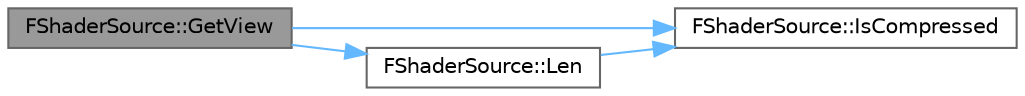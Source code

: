 digraph "FShaderSource::GetView"
{
 // INTERACTIVE_SVG=YES
 // LATEX_PDF_SIZE
  bgcolor="transparent";
  edge [fontname=Helvetica,fontsize=10,labelfontname=Helvetica,labelfontsize=10];
  node [fontname=Helvetica,fontsize=10,shape=box,height=0.2,width=0.4];
  rankdir="LR";
  Node1 [id="Node000001",label="FShaderSource::GetView",height=0.2,width=0.4,color="gray40", fillcolor="grey60", style="filled", fontcolor="black",tooltip=" "];
  Node1 -> Node2 [id="edge1_Node000001_Node000002",color="steelblue1",style="solid",tooltip=" "];
  Node2 [id="Node000002",label="FShaderSource::IsCompressed",height=0.2,width=0.4,color="grey40", fillcolor="white", style="filled",URL="$d9/d03/classFShaderSource.html#a3dce63963f4b3e3ba2029d706dcd82cb",tooltip=" "];
  Node1 -> Node3 [id="edge2_Node000001_Node000003",color="steelblue1",style="solid",tooltip=" "];
  Node3 [id="Node000003",label="FShaderSource::Len",height=0.2,width=0.4,color="grey40", fillcolor="white", style="filled",URL="$d9/d03/classFShaderSource.html#a1a5a95f881ff6e3c19f5c51e9afbc41d",tooltip=" "];
  Node3 -> Node2 [id="edge3_Node000003_Node000002",color="steelblue1",style="solid",tooltip=" "];
}
